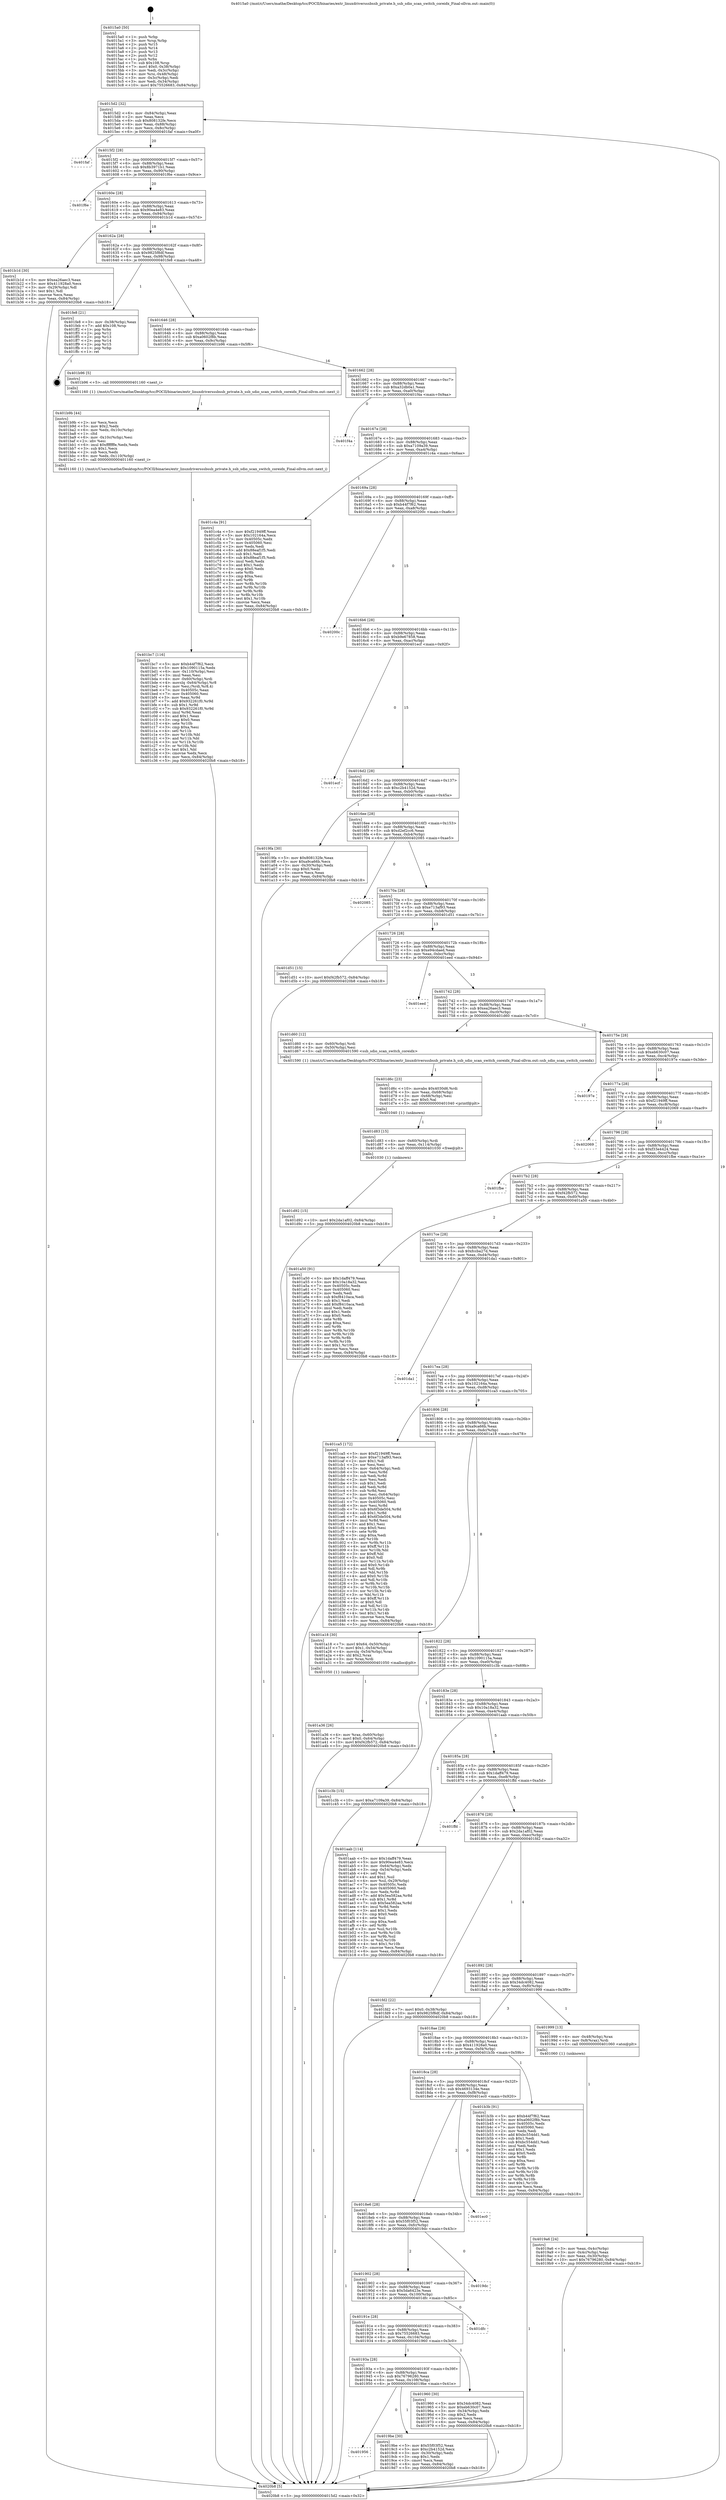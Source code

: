 digraph "0x4015a0" {
  label = "0x4015a0 (/mnt/c/Users/mathe/Desktop/tcc/POCII/binaries/extr_linuxdriversssbssb_private.h_ssb_sdio_scan_switch_coreidx_Final-ollvm.out::main(0))"
  labelloc = "t"
  node[shape=record]

  Entry [label="",width=0.3,height=0.3,shape=circle,fillcolor=black,style=filled]
  "0x4015d2" [label="{
     0x4015d2 [32]\l
     | [instrs]\l
     &nbsp;&nbsp;0x4015d2 \<+6\>: mov -0x84(%rbp),%eax\l
     &nbsp;&nbsp;0x4015d8 \<+2\>: mov %eax,%ecx\l
     &nbsp;&nbsp;0x4015da \<+6\>: sub $0x808132fe,%ecx\l
     &nbsp;&nbsp;0x4015e0 \<+6\>: mov %eax,-0x88(%rbp)\l
     &nbsp;&nbsp;0x4015e6 \<+6\>: mov %ecx,-0x8c(%rbp)\l
     &nbsp;&nbsp;0x4015ec \<+6\>: je 0000000000401faf \<main+0xa0f\>\l
  }"]
  "0x401faf" [label="{
     0x401faf\l
  }", style=dashed]
  "0x4015f2" [label="{
     0x4015f2 [28]\l
     | [instrs]\l
     &nbsp;&nbsp;0x4015f2 \<+5\>: jmp 00000000004015f7 \<main+0x57\>\l
     &nbsp;&nbsp;0x4015f7 \<+6\>: mov -0x88(%rbp),%eax\l
     &nbsp;&nbsp;0x4015fd \<+5\>: sub $0x8b3971b1,%eax\l
     &nbsp;&nbsp;0x401602 \<+6\>: mov %eax,-0x90(%rbp)\l
     &nbsp;&nbsp;0x401608 \<+6\>: je 0000000000401f6e \<main+0x9ce\>\l
  }"]
  Exit [label="",width=0.3,height=0.3,shape=circle,fillcolor=black,style=filled,peripheries=2]
  "0x401f6e" [label="{
     0x401f6e\l
  }", style=dashed]
  "0x40160e" [label="{
     0x40160e [28]\l
     | [instrs]\l
     &nbsp;&nbsp;0x40160e \<+5\>: jmp 0000000000401613 \<main+0x73\>\l
     &nbsp;&nbsp;0x401613 \<+6\>: mov -0x88(%rbp),%eax\l
     &nbsp;&nbsp;0x401619 \<+5\>: sub $0x90ea4e83,%eax\l
     &nbsp;&nbsp;0x40161e \<+6\>: mov %eax,-0x94(%rbp)\l
     &nbsp;&nbsp;0x401624 \<+6\>: je 0000000000401b1d \<main+0x57d\>\l
  }"]
  "0x401d92" [label="{
     0x401d92 [15]\l
     | [instrs]\l
     &nbsp;&nbsp;0x401d92 \<+10\>: movl $0x2da1af02,-0x84(%rbp)\l
     &nbsp;&nbsp;0x401d9c \<+5\>: jmp 00000000004020b8 \<main+0xb18\>\l
  }"]
  "0x401b1d" [label="{
     0x401b1d [30]\l
     | [instrs]\l
     &nbsp;&nbsp;0x401b1d \<+5\>: mov $0xea26aec3,%eax\l
     &nbsp;&nbsp;0x401b22 \<+5\>: mov $0x411928a0,%ecx\l
     &nbsp;&nbsp;0x401b27 \<+3\>: mov -0x29(%rbp),%dl\l
     &nbsp;&nbsp;0x401b2a \<+3\>: test $0x1,%dl\l
     &nbsp;&nbsp;0x401b2d \<+3\>: cmovne %ecx,%eax\l
     &nbsp;&nbsp;0x401b30 \<+6\>: mov %eax,-0x84(%rbp)\l
     &nbsp;&nbsp;0x401b36 \<+5\>: jmp 00000000004020b8 \<main+0xb18\>\l
  }"]
  "0x40162a" [label="{
     0x40162a [28]\l
     | [instrs]\l
     &nbsp;&nbsp;0x40162a \<+5\>: jmp 000000000040162f \<main+0x8f\>\l
     &nbsp;&nbsp;0x40162f \<+6\>: mov -0x88(%rbp),%eax\l
     &nbsp;&nbsp;0x401635 \<+5\>: sub $0x9825f8df,%eax\l
     &nbsp;&nbsp;0x40163a \<+6\>: mov %eax,-0x98(%rbp)\l
     &nbsp;&nbsp;0x401640 \<+6\>: je 0000000000401fe8 \<main+0xa48\>\l
  }"]
  "0x401d83" [label="{
     0x401d83 [15]\l
     | [instrs]\l
     &nbsp;&nbsp;0x401d83 \<+4\>: mov -0x60(%rbp),%rdi\l
     &nbsp;&nbsp;0x401d87 \<+6\>: mov %eax,-0x114(%rbp)\l
     &nbsp;&nbsp;0x401d8d \<+5\>: call 0000000000401030 \<free@plt\>\l
     | [calls]\l
     &nbsp;&nbsp;0x401030 \{1\} (unknown)\l
  }"]
  "0x401fe8" [label="{
     0x401fe8 [21]\l
     | [instrs]\l
     &nbsp;&nbsp;0x401fe8 \<+3\>: mov -0x38(%rbp),%eax\l
     &nbsp;&nbsp;0x401feb \<+7\>: add $0x108,%rsp\l
     &nbsp;&nbsp;0x401ff2 \<+1\>: pop %rbx\l
     &nbsp;&nbsp;0x401ff3 \<+2\>: pop %r12\l
     &nbsp;&nbsp;0x401ff5 \<+2\>: pop %r13\l
     &nbsp;&nbsp;0x401ff7 \<+2\>: pop %r14\l
     &nbsp;&nbsp;0x401ff9 \<+2\>: pop %r15\l
     &nbsp;&nbsp;0x401ffb \<+1\>: pop %rbp\l
     &nbsp;&nbsp;0x401ffc \<+1\>: ret\l
  }"]
  "0x401646" [label="{
     0x401646 [28]\l
     | [instrs]\l
     &nbsp;&nbsp;0x401646 \<+5\>: jmp 000000000040164b \<main+0xab\>\l
     &nbsp;&nbsp;0x40164b \<+6\>: mov -0x88(%rbp),%eax\l
     &nbsp;&nbsp;0x401651 \<+5\>: sub $0xa0602f8b,%eax\l
     &nbsp;&nbsp;0x401656 \<+6\>: mov %eax,-0x9c(%rbp)\l
     &nbsp;&nbsp;0x40165c \<+6\>: je 0000000000401b96 \<main+0x5f6\>\l
  }"]
  "0x401d6c" [label="{
     0x401d6c [23]\l
     | [instrs]\l
     &nbsp;&nbsp;0x401d6c \<+10\>: movabs $0x4030d6,%rdi\l
     &nbsp;&nbsp;0x401d76 \<+3\>: mov %eax,-0x68(%rbp)\l
     &nbsp;&nbsp;0x401d79 \<+3\>: mov -0x68(%rbp),%esi\l
     &nbsp;&nbsp;0x401d7c \<+2\>: mov $0x0,%al\l
     &nbsp;&nbsp;0x401d7e \<+5\>: call 0000000000401040 \<printf@plt\>\l
     | [calls]\l
     &nbsp;&nbsp;0x401040 \{1\} (unknown)\l
  }"]
  "0x401b96" [label="{
     0x401b96 [5]\l
     | [instrs]\l
     &nbsp;&nbsp;0x401b96 \<+5\>: call 0000000000401160 \<next_i\>\l
     | [calls]\l
     &nbsp;&nbsp;0x401160 \{1\} (/mnt/c/Users/mathe/Desktop/tcc/POCII/binaries/extr_linuxdriversssbssb_private.h_ssb_sdio_scan_switch_coreidx_Final-ollvm.out::next_i)\l
  }"]
  "0x401662" [label="{
     0x401662 [28]\l
     | [instrs]\l
     &nbsp;&nbsp;0x401662 \<+5\>: jmp 0000000000401667 \<main+0xc7\>\l
     &nbsp;&nbsp;0x401667 \<+6\>: mov -0x88(%rbp),%eax\l
     &nbsp;&nbsp;0x40166d \<+5\>: sub $0xa32db0a1,%eax\l
     &nbsp;&nbsp;0x401672 \<+6\>: mov %eax,-0xa0(%rbp)\l
     &nbsp;&nbsp;0x401678 \<+6\>: je 0000000000401f4a \<main+0x9aa\>\l
  }"]
  "0x401bc7" [label="{
     0x401bc7 [116]\l
     | [instrs]\l
     &nbsp;&nbsp;0x401bc7 \<+5\>: mov $0xb44f7f62,%ecx\l
     &nbsp;&nbsp;0x401bcc \<+5\>: mov $0x1090115a,%edx\l
     &nbsp;&nbsp;0x401bd1 \<+6\>: mov -0x110(%rbp),%esi\l
     &nbsp;&nbsp;0x401bd7 \<+3\>: imul %eax,%esi\l
     &nbsp;&nbsp;0x401bda \<+4\>: mov -0x60(%rbp),%rdi\l
     &nbsp;&nbsp;0x401bde \<+4\>: movslq -0x64(%rbp),%r8\l
     &nbsp;&nbsp;0x401be2 \<+4\>: mov %esi,(%rdi,%r8,4)\l
     &nbsp;&nbsp;0x401be6 \<+7\>: mov 0x40505c,%eax\l
     &nbsp;&nbsp;0x401bed \<+7\>: mov 0x405060,%esi\l
     &nbsp;&nbsp;0x401bf4 \<+3\>: mov %eax,%r9d\l
     &nbsp;&nbsp;0x401bf7 \<+7\>: add $0x932261f0,%r9d\l
     &nbsp;&nbsp;0x401bfe \<+4\>: sub $0x1,%r9d\l
     &nbsp;&nbsp;0x401c02 \<+7\>: sub $0x932261f0,%r9d\l
     &nbsp;&nbsp;0x401c09 \<+4\>: imul %r9d,%eax\l
     &nbsp;&nbsp;0x401c0d \<+3\>: and $0x1,%eax\l
     &nbsp;&nbsp;0x401c10 \<+3\>: cmp $0x0,%eax\l
     &nbsp;&nbsp;0x401c13 \<+4\>: sete %r10b\l
     &nbsp;&nbsp;0x401c17 \<+3\>: cmp $0xa,%esi\l
     &nbsp;&nbsp;0x401c1a \<+4\>: setl %r11b\l
     &nbsp;&nbsp;0x401c1e \<+3\>: mov %r10b,%bl\l
     &nbsp;&nbsp;0x401c21 \<+3\>: and %r11b,%bl\l
     &nbsp;&nbsp;0x401c24 \<+3\>: xor %r11b,%r10b\l
     &nbsp;&nbsp;0x401c27 \<+3\>: or %r10b,%bl\l
     &nbsp;&nbsp;0x401c2a \<+3\>: test $0x1,%bl\l
     &nbsp;&nbsp;0x401c2d \<+3\>: cmovne %edx,%ecx\l
     &nbsp;&nbsp;0x401c30 \<+6\>: mov %ecx,-0x84(%rbp)\l
     &nbsp;&nbsp;0x401c36 \<+5\>: jmp 00000000004020b8 \<main+0xb18\>\l
  }"]
  "0x401f4a" [label="{
     0x401f4a\l
  }", style=dashed]
  "0x40167e" [label="{
     0x40167e [28]\l
     | [instrs]\l
     &nbsp;&nbsp;0x40167e \<+5\>: jmp 0000000000401683 \<main+0xe3\>\l
     &nbsp;&nbsp;0x401683 \<+6\>: mov -0x88(%rbp),%eax\l
     &nbsp;&nbsp;0x401689 \<+5\>: sub $0xa7109a39,%eax\l
     &nbsp;&nbsp;0x40168e \<+6\>: mov %eax,-0xa4(%rbp)\l
     &nbsp;&nbsp;0x401694 \<+6\>: je 0000000000401c4a \<main+0x6aa\>\l
  }"]
  "0x401b9b" [label="{
     0x401b9b [44]\l
     | [instrs]\l
     &nbsp;&nbsp;0x401b9b \<+2\>: xor %ecx,%ecx\l
     &nbsp;&nbsp;0x401b9d \<+5\>: mov $0x2,%edx\l
     &nbsp;&nbsp;0x401ba2 \<+6\>: mov %edx,-0x10c(%rbp)\l
     &nbsp;&nbsp;0x401ba8 \<+1\>: cltd\l
     &nbsp;&nbsp;0x401ba9 \<+6\>: mov -0x10c(%rbp),%esi\l
     &nbsp;&nbsp;0x401baf \<+2\>: idiv %esi\l
     &nbsp;&nbsp;0x401bb1 \<+6\>: imul $0xfffffffe,%edx,%edx\l
     &nbsp;&nbsp;0x401bb7 \<+3\>: sub $0x1,%ecx\l
     &nbsp;&nbsp;0x401bba \<+2\>: sub %ecx,%edx\l
     &nbsp;&nbsp;0x401bbc \<+6\>: mov %edx,-0x110(%rbp)\l
     &nbsp;&nbsp;0x401bc2 \<+5\>: call 0000000000401160 \<next_i\>\l
     | [calls]\l
     &nbsp;&nbsp;0x401160 \{1\} (/mnt/c/Users/mathe/Desktop/tcc/POCII/binaries/extr_linuxdriversssbssb_private.h_ssb_sdio_scan_switch_coreidx_Final-ollvm.out::next_i)\l
  }"]
  "0x401c4a" [label="{
     0x401c4a [91]\l
     | [instrs]\l
     &nbsp;&nbsp;0x401c4a \<+5\>: mov $0xf21949ff,%eax\l
     &nbsp;&nbsp;0x401c4f \<+5\>: mov $0x102164a,%ecx\l
     &nbsp;&nbsp;0x401c54 \<+7\>: mov 0x40505c,%edx\l
     &nbsp;&nbsp;0x401c5b \<+7\>: mov 0x405060,%esi\l
     &nbsp;&nbsp;0x401c62 \<+2\>: mov %edx,%edi\l
     &nbsp;&nbsp;0x401c64 \<+6\>: add $0x88eaf1f5,%edi\l
     &nbsp;&nbsp;0x401c6a \<+3\>: sub $0x1,%edi\l
     &nbsp;&nbsp;0x401c6d \<+6\>: sub $0x88eaf1f5,%edi\l
     &nbsp;&nbsp;0x401c73 \<+3\>: imul %edi,%edx\l
     &nbsp;&nbsp;0x401c76 \<+3\>: and $0x1,%edx\l
     &nbsp;&nbsp;0x401c79 \<+3\>: cmp $0x0,%edx\l
     &nbsp;&nbsp;0x401c7c \<+4\>: sete %r8b\l
     &nbsp;&nbsp;0x401c80 \<+3\>: cmp $0xa,%esi\l
     &nbsp;&nbsp;0x401c83 \<+4\>: setl %r9b\l
     &nbsp;&nbsp;0x401c87 \<+3\>: mov %r8b,%r10b\l
     &nbsp;&nbsp;0x401c8a \<+3\>: and %r9b,%r10b\l
     &nbsp;&nbsp;0x401c8d \<+3\>: xor %r9b,%r8b\l
     &nbsp;&nbsp;0x401c90 \<+3\>: or %r8b,%r10b\l
     &nbsp;&nbsp;0x401c93 \<+4\>: test $0x1,%r10b\l
     &nbsp;&nbsp;0x401c97 \<+3\>: cmovne %ecx,%eax\l
     &nbsp;&nbsp;0x401c9a \<+6\>: mov %eax,-0x84(%rbp)\l
     &nbsp;&nbsp;0x401ca0 \<+5\>: jmp 00000000004020b8 \<main+0xb18\>\l
  }"]
  "0x40169a" [label="{
     0x40169a [28]\l
     | [instrs]\l
     &nbsp;&nbsp;0x40169a \<+5\>: jmp 000000000040169f \<main+0xff\>\l
     &nbsp;&nbsp;0x40169f \<+6\>: mov -0x88(%rbp),%eax\l
     &nbsp;&nbsp;0x4016a5 \<+5\>: sub $0xb44f7f62,%eax\l
     &nbsp;&nbsp;0x4016aa \<+6\>: mov %eax,-0xa8(%rbp)\l
     &nbsp;&nbsp;0x4016b0 \<+6\>: je 000000000040200c \<main+0xa6c\>\l
  }"]
  "0x401a36" [label="{
     0x401a36 [26]\l
     | [instrs]\l
     &nbsp;&nbsp;0x401a36 \<+4\>: mov %rax,-0x60(%rbp)\l
     &nbsp;&nbsp;0x401a3a \<+7\>: movl $0x0,-0x64(%rbp)\l
     &nbsp;&nbsp;0x401a41 \<+10\>: movl $0xf42fb572,-0x84(%rbp)\l
     &nbsp;&nbsp;0x401a4b \<+5\>: jmp 00000000004020b8 \<main+0xb18\>\l
  }"]
  "0x40200c" [label="{
     0x40200c\l
  }", style=dashed]
  "0x4016b6" [label="{
     0x4016b6 [28]\l
     | [instrs]\l
     &nbsp;&nbsp;0x4016b6 \<+5\>: jmp 00000000004016bb \<main+0x11b\>\l
     &nbsp;&nbsp;0x4016bb \<+6\>: mov -0x88(%rbp),%eax\l
     &nbsp;&nbsp;0x4016c1 \<+5\>: sub $0xb9e67858,%eax\l
     &nbsp;&nbsp;0x4016c6 \<+6\>: mov %eax,-0xac(%rbp)\l
     &nbsp;&nbsp;0x4016cc \<+6\>: je 0000000000401ecf \<main+0x92f\>\l
  }"]
  "0x401956" [label="{
     0x401956\l
  }", style=dashed]
  "0x401ecf" [label="{
     0x401ecf\l
  }", style=dashed]
  "0x4016d2" [label="{
     0x4016d2 [28]\l
     | [instrs]\l
     &nbsp;&nbsp;0x4016d2 \<+5\>: jmp 00000000004016d7 \<main+0x137\>\l
     &nbsp;&nbsp;0x4016d7 \<+6\>: mov -0x88(%rbp),%eax\l
     &nbsp;&nbsp;0x4016dd \<+5\>: sub $0xc2b4152d,%eax\l
     &nbsp;&nbsp;0x4016e2 \<+6\>: mov %eax,-0xb0(%rbp)\l
     &nbsp;&nbsp;0x4016e8 \<+6\>: je 00000000004019fa \<main+0x45a\>\l
  }"]
  "0x4019be" [label="{
     0x4019be [30]\l
     | [instrs]\l
     &nbsp;&nbsp;0x4019be \<+5\>: mov $0x55f03f52,%eax\l
     &nbsp;&nbsp;0x4019c3 \<+5\>: mov $0xc2b4152d,%ecx\l
     &nbsp;&nbsp;0x4019c8 \<+3\>: mov -0x30(%rbp),%edx\l
     &nbsp;&nbsp;0x4019cb \<+3\>: cmp $0x1,%edx\l
     &nbsp;&nbsp;0x4019ce \<+3\>: cmovl %ecx,%eax\l
     &nbsp;&nbsp;0x4019d1 \<+6\>: mov %eax,-0x84(%rbp)\l
     &nbsp;&nbsp;0x4019d7 \<+5\>: jmp 00000000004020b8 \<main+0xb18\>\l
  }"]
  "0x4019fa" [label="{
     0x4019fa [30]\l
     | [instrs]\l
     &nbsp;&nbsp;0x4019fa \<+5\>: mov $0x808132fe,%eax\l
     &nbsp;&nbsp;0x4019ff \<+5\>: mov $0xa9ca66b,%ecx\l
     &nbsp;&nbsp;0x401a04 \<+3\>: mov -0x30(%rbp),%edx\l
     &nbsp;&nbsp;0x401a07 \<+3\>: cmp $0x0,%edx\l
     &nbsp;&nbsp;0x401a0a \<+3\>: cmove %ecx,%eax\l
     &nbsp;&nbsp;0x401a0d \<+6\>: mov %eax,-0x84(%rbp)\l
     &nbsp;&nbsp;0x401a13 \<+5\>: jmp 00000000004020b8 \<main+0xb18\>\l
  }"]
  "0x4016ee" [label="{
     0x4016ee [28]\l
     | [instrs]\l
     &nbsp;&nbsp;0x4016ee \<+5\>: jmp 00000000004016f3 \<main+0x153\>\l
     &nbsp;&nbsp;0x4016f3 \<+6\>: mov -0x88(%rbp),%eax\l
     &nbsp;&nbsp;0x4016f9 \<+5\>: sub $0xd2ef2cc6,%eax\l
     &nbsp;&nbsp;0x4016fe \<+6\>: mov %eax,-0xb4(%rbp)\l
     &nbsp;&nbsp;0x401704 \<+6\>: je 0000000000402085 \<main+0xae5\>\l
  }"]
  "0x4019a6" [label="{
     0x4019a6 [24]\l
     | [instrs]\l
     &nbsp;&nbsp;0x4019a6 \<+3\>: mov %eax,-0x4c(%rbp)\l
     &nbsp;&nbsp;0x4019a9 \<+3\>: mov -0x4c(%rbp),%eax\l
     &nbsp;&nbsp;0x4019ac \<+3\>: mov %eax,-0x30(%rbp)\l
     &nbsp;&nbsp;0x4019af \<+10\>: movl $0x76796280,-0x84(%rbp)\l
     &nbsp;&nbsp;0x4019b9 \<+5\>: jmp 00000000004020b8 \<main+0xb18\>\l
  }"]
  "0x402085" [label="{
     0x402085\l
  }", style=dashed]
  "0x40170a" [label="{
     0x40170a [28]\l
     | [instrs]\l
     &nbsp;&nbsp;0x40170a \<+5\>: jmp 000000000040170f \<main+0x16f\>\l
     &nbsp;&nbsp;0x40170f \<+6\>: mov -0x88(%rbp),%eax\l
     &nbsp;&nbsp;0x401715 \<+5\>: sub $0xe713af93,%eax\l
     &nbsp;&nbsp;0x40171a \<+6\>: mov %eax,-0xb8(%rbp)\l
     &nbsp;&nbsp;0x401720 \<+6\>: je 0000000000401d51 \<main+0x7b1\>\l
  }"]
  "0x4015a0" [label="{
     0x4015a0 [50]\l
     | [instrs]\l
     &nbsp;&nbsp;0x4015a0 \<+1\>: push %rbp\l
     &nbsp;&nbsp;0x4015a1 \<+3\>: mov %rsp,%rbp\l
     &nbsp;&nbsp;0x4015a4 \<+2\>: push %r15\l
     &nbsp;&nbsp;0x4015a6 \<+2\>: push %r14\l
     &nbsp;&nbsp;0x4015a8 \<+2\>: push %r13\l
     &nbsp;&nbsp;0x4015aa \<+2\>: push %r12\l
     &nbsp;&nbsp;0x4015ac \<+1\>: push %rbx\l
     &nbsp;&nbsp;0x4015ad \<+7\>: sub $0x108,%rsp\l
     &nbsp;&nbsp;0x4015b4 \<+7\>: movl $0x0,-0x38(%rbp)\l
     &nbsp;&nbsp;0x4015bb \<+3\>: mov %edi,-0x3c(%rbp)\l
     &nbsp;&nbsp;0x4015be \<+4\>: mov %rsi,-0x48(%rbp)\l
     &nbsp;&nbsp;0x4015c2 \<+3\>: mov -0x3c(%rbp),%edi\l
     &nbsp;&nbsp;0x4015c5 \<+3\>: mov %edi,-0x34(%rbp)\l
     &nbsp;&nbsp;0x4015c8 \<+10\>: movl $0x75526683,-0x84(%rbp)\l
  }"]
  "0x401d51" [label="{
     0x401d51 [15]\l
     | [instrs]\l
     &nbsp;&nbsp;0x401d51 \<+10\>: movl $0xf42fb572,-0x84(%rbp)\l
     &nbsp;&nbsp;0x401d5b \<+5\>: jmp 00000000004020b8 \<main+0xb18\>\l
  }"]
  "0x401726" [label="{
     0x401726 [28]\l
     | [instrs]\l
     &nbsp;&nbsp;0x401726 \<+5\>: jmp 000000000040172b \<main+0x18b\>\l
     &nbsp;&nbsp;0x40172b \<+6\>: mov -0x88(%rbp),%eax\l
     &nbsp;&nbsp;0x401731 \<+5\>: sub $0xe94cdaed,%eax\l
     &nbsp;&nbsp;0x401736 \<+6\>: mov %eax,-0xbc(%rbp)\l
     &nbsp;&nbsp;0x40173c \<+6\>: je 0000000000401eed \<main+0x94d\>\l
  }"]
  "0x4020b8" [label="{
     0x4020b8 [5]\l
     | [instrs]\l
     &nbsp;&nbsp;0x4020b8 \<+5\>: jmp 00000000004015d2 \<main+0x32\>\l
  }"]
  "0x401eed" [label="{
     0x401eed\l
  }", style=dashed]
  "0x401742" [label="{
     0x401742 [28]\l
     | [instrs]\l
     &nbsp;&nbsp;0x401742 \<+5\>: jmp 0000000000401747 \<main+0x1a7\>\l
     &nbsp;&nbsp;0x401747 \<+6\>: mov -0x88(%rbp),%eax\l
     &nbsp;&nbsp;0x40174d \<+5\>: sub $0xea26aec3,%eax\l
     &nbsp;&nbsp;0x401752 \<+6\>: mov %eax,-0xc0(%rbp)\l
     &nbsp;&nbsp;0x401758 \<+6\>: je 0000000000401d60 \<main+0x7c0\>\l
  }"]
  "0x40193a" [label="{
     0x40193a [28]\l
     | [instrs]\l
     &nbsp;&nbsp;0x40193a \<+5\>: jmp 000000000040193f \<main+0x39f\>\l
     &nbsp;&nbsp;0x40193f \<+6\>: mov -0x88(%rbp),%eax\l
     &nbsp;&nbsp;0x401945 \<+5\>: sub $0x76796280,%eax\l
     &nbsp;&nbsp;0x40194a \<+6\>: mov %eax,-0x108(%rbp)\l
     &nbsp;&nbsp;0x401950 \<+6\>: je 00000000004019be \<main+0x41e\>\l
  }"]
  "0x401d60" [label="{
     0x401d60 [12]\l
     | [instrs]\l
     &nbsp;&nbsp;0x401d60 \<+4\>: mov -0x60(%rbp),%rdi\l
     &nbsp;&nbsp;0x401d64 \<+3\>: mov -0x50(%rbp),%esi\l
     &nbsp;&nbsp;0x401d67 \<+5\>: call 0000000000401590 \<ssb_sdio_scan_switch_coreidx\>\l
     | [calls]\l
     &nbsp;&nbsp;0x401590 \{1\} (/mnt/c/Users/mathe/Desktop/tcc/POCII/binaries/extr_linuxdriversssbssb_private.h_ssb_sdio_scan_switch_coreidx_Final-ollvm.out::ssb_sdio_scan_switch_coreidx)\l
  }"]
  "0x40175e" [label="{
     0x40175e [28]\l
     | [instrs]\l
     &nbsp;&nbsp;0x40175e \<+5\>: jmp 0000000000401763 \<main+0x1c3\>\l
     &nbsp;&nbsp;0x401763 \<+6\>: mov -0x88(%rbp),%eax\l
     &nbsp;&nbsp;0x401769 \<+5\>: sub $0xeb630c07,%eax\l
     &nbsp;&nbsp;0x40176e \<+6\>: mov %eax,-0xc4(%rbp)\l
     &nbsp;&nbsp;0x401774 \<+6\>: je 000000000040197e \<main+0x3de\>\l
  }"]
  "0x401960" [label="{
     0x401960 [30]\l
     | [instrs]\l
     &nbsp;&nbsp;0x401960 \<+5\>: mov $0x34dc4082,%eax\l
     &nbsp;&nbsp;0x401965 \<+5\>: mov $0xeb630c07,%ecx\l
     &nbsp;&nbsp;0x40196a \<+3\>: mov -0x34(%rbp),%edx\l
     &nbsp;&nbsp;0x40196d \<+3\>: cmp $0x2,%edx\l
     &nbsp;&nbsp;0x401970 \<+3\>: cmovne %ecx,%eax\l
     &nbsp;&nbsp;0x401973 \<+6\>: mov %eax,-0x84(%rbp)\l
     &nbsp;&nbsp;0x401979 \<+5\>: jmp 00000000004020b8 \<main+0xb18\>\l
  }"]
  "0x40197e" [label="{
     0x40197e\l
  }", style=dashed]
  "0x40177a" [label="{
     0x40177a [28]\l
     | [instrs]\l
     &nbsp;&nbsp;0x40177a \<+5\>: jmp 000000000040177f \<main+0x1df\>\l
     &nbsp;&nbsp;0x40177f \<+6\>: mov -0x88(%rbp),%eax\l
     &nbsp;&nbsp;0x401785 \<+5\>: sub $0xf21949ff,%eax\l
     &nbsp;&nbsp;0x40178a \<+6\>: mov %eax,-0xc8(%rbp)\l
     &nbsp;&nbsp;0x401790 \<+6\>: je 0000000000402069 \<main+0xac9\>\l
  }"]
  "0x40191e" [label="{
     0x40191e [28]\l
     | [instrs]\l
     &nbsp;&nbsp;0x40191e \<+5\>: jmp 0000000000401923 \<main+0x383\>\l
     &nbsp;&nbsp;0x401923 \<+6\>: mov -0x88(%rbp),%eax\l
     &nbsp;&nbsp;0x401929 \<+5\>: sub $0x75526683,%eax\l
     &nbsp;&nbsp;0x40192e \<+6\>: mov %eax,-0x104(%rbp)\l
     &nbsp;&nbsp;0x401934 \<+6\>: je 0000000000401960 \<main+0x3c0\>\l
  }"]
  "0x402069" [label="{
     0x402069\l
  }", style=dashed]
  "0x401796" [label="{
     0x401796 [28]\l
     | [instrs]\l
     &nbsp;&nbsp;0x401796 \<+5\>: jmp 000000000040179b \<main+0x1fb\>\l
     &nbsp;&nbsp;0x40179b \<+6\>: mov -0x88(%rbp),%eax\l
     &nbsp;&nbsp;0x4017a1 \<+5\>: sub $0xf33e4424,%eax\l
     &nbsp;&nbsp;0x4017a6 \<+6\>: mov %eax,-0xcc(%rbp)\l
     &nbsp;&nbsp;0x4017ac \<+6\>: je 0000000000401fbe \<main+0xa1e\>\l
  }"]
  "0x401dfc" [label="{
     0x401dfc\l
  }", style=dashed]
  "0x401fbe" [label="{
     0x401fbe\l
  }", style=dashed]
  "0x4017b2" [label="{
     0x4017b2 [28]\l
     | [instrs]\l
     &nbsp;&nbsp;0x4017b2 \<+5\>: jmp 00000000004017b7 \<main+0x217\>\l
     &nbsp;&nbsp;0x4017b7 \<+6\>: mov -0x88(%rbp),%eax\l
     &nbsp;&nbsp;0x4017bd \<+5\>: sub $0xf42fb572,%eax\l
     &nbsp;&nbsp;0x4017c2 \<+6\>: mov %eax,-0xd0(%rbp)\l
     &nbsp;&nbsp;0x4017c8 \<+6\>: je 0000000000401a50 \<main+0x4b0\>\l
  }"]
  "0x401902" [label="{
     0x401902 [28]\l
     | [instrs]\l
     &nbsp;&nbsp;0x401902 \<+5\>: jmp 0000000000401907 \<main+0x367\>\l
     &nbsp;&nbsp;0x401907 \<+6\>: mov -0x88(%rbp),%eax\l
     &nbsp;&nbsp;0x40190d \<+5\>: sub $0x5da6423e,%eax\l
     &nbsp;&nbsp;0x401912 \<+6\>: mov %eax,-0x100(%rbp)\l
     &nbsp;&nbsp;0x401918 \<+6\>: je 0000000000401dfc \<main+0x85c\>\l
  }"]
  "0x401a50" [label="{
     0x401a50 [91]\l
     | [instrs]\l
     &nbsp;&nbsp;0x401a50 \<+5\>: mov $0x1daff479,%eax\l
     &nbsp;&nbsp;0x401a55 \<+5\>: mov $0x10a18a32,%ecx\l
     &nbsp;&nbsp;0x401a5a \<+7\>: mov 0x40505c,%edx\l
     &nbsp;&nbsp;0x401a61 \<+7\>: mov 0x405060,%esi\l
     &nbsp;&nbsp;0x401a68 \<+2\>: mov %edx,%edi\l
     &nbsp;&nbsp;0x401a6a \<+6\>: sub $0xf8410aca,%edi\l
     &nbsp;&nbsp;0x401a70 \<+3\>: sub $0x1,%edi\l
     &nbsp;&nbsp;0x401a73 \<+6\>: add $0xf8410aca,%edi\l
     &nbsp;&nbsp;0x401a79 \<+3\>: imul %edi,%edx\l
     &nbsp;&nbsp;0x401a7c \<+3\>: and $0x1,%edx\l
     &nbsp;&nbsp;0x401a7f \<+3\>: cmp $0x0,%edx\l
     &nbsp;&nbsp;0x401a82 \<+4\>: sete %r8b\l
     &nbsp;&nbsp;0x401a86 \<+3\>: cmp $0xa,%esi\l
     &nbsp;&nbsp;0x401a89 \<+4\>: setl %r9b\l
     &nbsp;&nbsp;0x401a8d \<+3\>: mov %r8b,%r10b\l
     &nbsp;&nbsp;0x401a90 \<+3\>: and %r9b,%r10b\l
     &nbsp;&nbsp;0x401a93 \<+3\>: xor %r9b,%r8b\l
     &nbsp;&nbsp;0x401a96 \<+3\>: or %r8b,%r10b\l
     &nbsp;&nbsp;0x401a99 \<+4\>: test $0x1,%r10b\l
     &nbsp;&nbsp;0x401a9d \<+3\>: cmovne %ecx,%eax\l
     &nbsp;&nbsp;0x401aa0 \<+6\>: mov %eax,-0x84(%rbp)\l
     &nbsp;&nbsp;0x401aa6 \<+5\>: jmp 00000000004020b8 \<main+0xb18\>\l
  }"]
  "0x4017ce" [label="{
     0x4017ce [28]\l
     | [instrs]\l
     &nbsp;&nbsp;0x4017ce \<+5\>: jmp 00000000004017d3 \<main+0x233\>\l
     &nbsp;&nbsp;0x4017d3 \<+6\>: mov -0x88(%rbp),%eax\l
     &nbsp;&nbsp;0x4017d9 \<+5\>: sub $0xfccba27d,%eax\l
     &nbsp;&nbsp;0x4017de \<+6\>: mov %eax,-0xd4(%rbp)\l
     &nbsp;&nbsp;0x4017e4 \<+6\>: je 0000000000401da1 \<main+0x801\>\l
  }"]
  "0x4019dc" [label="{
     0x4019dc\l
  }", style=dashed]
  "0x401da1" [label="{
     0x401da1\l
  }", style=dashed]
  "0x4017ea" [label="{
     0x4017ea [28]\l
     | [instrs]\l
     &nbsp;&nbsp;0x4017ea \<+5\>: jmp 00000000004017ef \<main+0x24f\>\l
     &nbsp;&nbsp;0x4017ef \<+6\>: mov -0x88(%rbp),%eax\l
     &nbsp;&nbsp;0x4017f5 \<+5\>: sub $0x102164a,%eax\l
     &nbsp;&nbsp;0x4017fa \<+6\>: mov %eax,-0xd8(%rbp)\l
     &nbsp;&nbsp;0x401800 \<+6\>: je 0000000000401ca5 \<main+0x705\>\l
  }"]
  "0x4018e6" [label="{
     0x4018e6 [28]\l
     | [instrs]\l
     &nbsp;&nbsp;0x4018e6 \<+5\>: jmp 00000000004018eb \<main+0x34b\>\l
     &nbsp;&nbsp;0x4018eb \<+6\>: mov -0x88(%rbp),%eax\l
     &nbsp;&nbsp;0x4018f1 \<+5\>: sub $0x55f03f52,%eax\l
     &nbsp;&nbsp;0x4018f6 \<+6\>: mov %eax,-0xfc(%rbp)\l
     &nbsp;&nbsp;0x4018fc \<+6\>: je 00000000004019dc \<main+0x43c\>\l
  }"]
  "0x401ca5" [label="{
     0x401ca5 [172]\l
     | [instrs]\l
     &nbsp;&nbsp;0x401ca5 \<+5\>: mov $0xf21949ff,%eax\l
     &nbsp;&nbsp;0x401caa \<+5\>: mov $0xe713af93,%ecx\l
     &nbsp;&nbsp;0x401caf \<+2\>: mov $0x1,%dl\l
     &nbsp;&nbsp;0x401cb1 \<+2\>: xor %esi,%esi\l
     &nbsp;&nbsp;0x401cb3 \<+3\>: mov -0x64(%rbp),%edi\l
     &nbsp;&nbsp;0x401cb6 \<+3\>: mov %esi,%r8d\l
     &nbsp;&nbsp;0x401cb9 \<+3\>: sub %edi,%r8d\l
     &nbsp;&nbsp;0x401cbc \<+2\>: mov %esi,%edi\l
     &nbsp;&nbsp;0x401cbe \<+3\>: sub $0x1,%edi\l
     &nbsp;&nbsp;0x401cc1 \<+3\>: add %edi,%r8d\l
     &nbsp;&nbsp;0x401cc4 \<+3\>: sub %r8d,%esi\l
     &nbsp;&nbsp;0x401cc7 \<+3\>: mov %esi,-0x64(%rbp)\l
     &nbsp;&nbsp;0x401cca \<+7\>: mov 0x40505c,%esi\l
     &nbsp;&nbsp;0x401cd1 \<+7\>: mov 0x405060,%edi\l
     &nbsp;&nbsp;0x401cd8 \<+3\>: mov %esi,%r8d\l
     &nbsp;&nbsp;0x401cdb \<+7\>: sub $0x6f3de504,%r8d\l
     &nbsp;&nbsp;0x401ce2 \<+4\>: sub $0x1,%r8d\l
     &nbsp;&nbsp;0x401ce6 \<+7\>: add $0x6f3de504,%r8d\l
     &nbsp;&nbsp;0x401ced \<+4\>: imul %r8d,%esi\l
     &nbsp;&nbsp;0x401cf1 \<+3\>: and $0x1,%esi\l
     &nbsp;&nbsp;0x401cf4 \<+3\>: cmp $0x0,%esi\l
     &nbsp;&nbsp;0x401cf7 \<+4\>: sete %r9b\l
     &nbsp;&nbsp;0x401cfb \<+3\>: cmp $0xa,%edi\l
     &nbsp;&nbsp;0x401cfe \<+4\>: setl %r10b\l
     &nbsp;&nbsp;0x401d02 \<+3\>: mov %r9b,%r11b\l
     &nbsp;&nbsp;0x401d05 \<+4\>: xor $0xff,%r11b\l
     &nbsp;&nbsp;0x401d09 \<+3\>: mov %r10b,%bl\l
     &nbsp;&nbsp;0x401d0c \<+3\>: xor $0xff,%bl\l
     &nbsp;&nbsp;0x401d0f \<+3\>: xor $0x0,%dl\l
     &nbsp;&nbsp;0x401d12 \<+3\>: mov %r11b,%r14b\l
     &nbsp;&nbsp;0x401d15 \<+4\>: and $0x0,%r14b\l
     &nbsp;&nbsp;0x401d19 \<+3\>: and %dl,%r9b\l
     &nbsp;&nbsp;0x401d1c \<+3\>: mov %bl,%r15b\l
     &nbsp;&nbsp;0x401d1f \<+4\>: and $0x0,%r15b\l
     &nbsp;&nbsp;0x401d23 \<+3\>: and %dl,%r10b\l
     &nbsp;&nbsp;0x401d26 \<+3\>: or %r9b,%r14b\l
     &nbsp;&nbsp;0x401d29 \<+3\>: or %r10b,%r15b\l
     &nbsp;&nbsp;0x401d2c \<+3\>: xor %r15b,%r14b\l
     &nbsp;&nbsp;0x401d2f \<+3\>: or %bl,%r11b\l
     &nbsp;&nbsp;0x401d32 \<+4\>: xor $0xff,%r11b\l
     &nbsp;&nbsp;0x401d36 \<+3\>: or $0x0,%dl\l
     &nbsp;&nbsp;0x401d39 \<+3\>: and %dl,%r11b\l
     &nbsp;&nbsp;0x401d3c \<+3\>: or %r11b,%r14b\l
     &nbsp;&nbsp;0x401d3f \<+4\>: test $0x1,%r14b\l
     &nbsp;&nbsp;0x401d43 \<+3\>: cmovne %ecx,%eax\l
     &nbsp;&nbsp;0x401d46 \<+6\>: mov %eax,-0x84(%rbp)\l
     &nbsp;&nbsp;0x401d4c \<+5\>: jmp 00000000004020b8 \<main+0xb18\>\l
  }"]
  "0x401806" [label="{
     0x401806 [28]\l
     | [instrs]\l
     &nbsp;&nbsp;0x401806 \<+5\>: jmp 000000000040180b \<main+0x26b\>\l
     &nbsp;&nbsp;0x40180b \<+6\>: mov -0x88(%rbp),%eax\l
     &nbsp;&nbsp;0x401811 \<+5\>: sub $0xa9ca66b,%eax\l
     &nbsp;&nbsp;0x401816 \<+6\>: mov %eax,-0xdc(%rbp)\l
     &nbsp;&nbsp;0x40181c \<+6\>: je 0000000000401a18 \<main+0x478\>\l
  }"]
  "0x401ec0" [label="{
     0x401ec0\l
  }", style=dashed]
  "0x401a18" [label="{
     0x401a18 [30]\l
     | [instrs]\l
     &nbsp;&nbsp;0x401a18 \<+7\>: movl $0x64,-0x50(%rbp)\l
     &nbsp;&nbsp;0x401a1f \<+7\>: movl $0x1,-0x54(%rbp)\l
     &nbsp;&nbsp;0x401a26 \<+4\>: movslq -0x54(%rbp),%rax\l
     &nbsp;&nbsp;0x401a2a \<+4\>: shl $0x2,%rax\l
     &nbsp;&nbsp;0x401a2e \<+3\>: mov %rax,%rdi\l
     &nbsp;&nbsp;0x401a31 \<+5\>: call 0000000000401050 \<malloc@plt\>\l
     | [calls]\l
     &nbsp;&nbsp;0x401050 \{1\} (unknown)\l
  }"]
  "0x401822" [label="{
     0x401822 [28]\l
     | [instrs]\l
     &nbsp;&nbsp;0x401822 \<+5\>: jmp 0000000000401827 \<main+0x287\>\l
     &nbsp;&nbsp;0x401827 \<+6\>: mov -0x88(%rbp),%eax\l
     &nbsp;&nbsp;0x40182d \<+5\>: sub $0x1090115a,%eax\l
     &nbsp;&nbsp;0x401832 \<+6\>: mov %eax,-0xe0(%rbp)\l
     &nbsp;&nbsp;0x401838 \<+6\>: je 0000000000401c3b \<main+0x69b\>\l
  }"]
  "0x4018ca" [label="{
     0x4018ca [28]\l
     | [instrs]\l
     &nbsp;&nbsp;0x4018ca \<+5\>: jmp 00000000004018cf \<main+0x32f\>\l
     &nbsp;&nbsp;0x4018cf \<+6\>: mov -0x88(%rbp),%eax\l
     &nbsp;&nbsp;0x4018d5 \<+5\>: sub $0x4693134e,%eax\l
     &nbsp;&nbsp;0x4018da \<+6\>: mov %eax,-0xf8(%rbp)\l
     &nbsp;&nbsp;0x4018e0 \<+6\>: je 0000000000401ec0 \<main+0x920\>\l
  }"]
  "0x401c3b" [label="{
     0x401c3b [15]\l
     | [instrs]\l
     &nbsp;&nbsp;0x401c3b \<+10\>: movl $0xa7109a39,-0x84(%rbp)\l
     &nbsp;&nbsp;0x401c45 \<+5\>: jmp 00000000004020b8 \<main+0xb18\>\l
  }"]
  "0x40183e" [label="{
     0x40183e [28]\l
     | [instrs]\l
     &nbsp;&nbsp;0x40183e \<+5\>: jmp 0000000000401843 \<main+0x2a3\>\l
     &nbsp;&nbsp;0x401843 \<+6\>: mov -0x88(%rbp),%eax\l
     &nbsp;&nbsp;0x401849 \<+5\>: sub $0x10a18a32,%eax\l
     &nbsp;&nbsp;0x40184e \<+6\>: mov %eax,-0xe4(%rbp)\l
     &nbsp;&nbsp;0x401854 \<+6\>: je 0000000000401aab \<main+0x50b\>\l
  }"]
  "0x401b3b" [label="{
     0x401b3b [91]\l
     | [instrs]\l
     &nbsp;&nbsp;0x401b3b \<+5\>: mov $0xb44f7f62,%eax\l
     &nbsp;&nbsp;0x401b40 \<+5\>: mov $0xa0602f8b,%ecx\l
     &nbsp;&nbsp;0x401b45 \<+7\>: mov 0x40505c,%edx\l
     &nbsp;&nbsp;0x401b4c \<+7\>: mov 0x405060,%esi\l
     &nbsp;&nbsp;0x401b53 \<+2\>: mov %edx,%edi\l
     &nbsp;&nbsp;0x401b55 \<+6\>: add $0xbc554dd1,%edi\l
     &nbsp;&nbsp;0x401b5b \<+3\>: sub $0x1,%edi\l
     &nbsp;&nbsp;0x401b5e \<+6\>: sub $0xbc554dd1,%edi\l
     &nbsp;&nbsp;0x401b64 \<+3\>: imul %edi,%edx\l
     &nbsp;&nbsp;0x401b67 \<+3\>: and $0x1,%edx\l
     &nbsp;&nbsp;0x401b6a \<+3\>: cmp $0x0,%edx\l
     &nbsp;&nbsp;0x401b6d \<+4\>: sete %r8b\l
     &nbsp;&nbsp;0x401b71 \<+3\>: cmp $0xa,%esi\l
     &nbsp;&nbsp;0x401b74 \<+4\>: setl %r9b\l
     &nbsp;&nbsp;0x401b78 \<+3\>: mov %r8b,%r10b\l
     &nbsp;&nbsp;0x401b7b \<+3\>: and %r9b,%r10b\l
     &nbsp;&nbsp;0x401b7e \<+3\>: xor %r9b,%r8b\l
     &nbsp;&nbsp;0x401b81 \<+3\>: or %r8b,%r10b\l
     &nbsp;&nbsp;0x401b84 \<+4\>: test $0x1,%r10b\l
     &nbsp;&nbsp;0x401b88 \<+3\>: cmovne %ecx,%eax\l
     &nbsp;&nbsp;0x401b8b \<+6\>: mov %eax,-0x84(%rbp)\l
     &nbsp;&nbsp;0x401b91 \<+5\>: jmp 00000000004020b8 \<main+0xb18\>\l
  }"]
  "0x401aab" [label="{
     0x401aab [114]\l
     | [instrs]\l
     &nbsp;&nbsp;0x401aab \<+5\>: mov $0x1daff479,%eax\l
     &nbsp;&nbsp;0x401ab0 \<+5\>: mov $0x90ea4e83,%ecx\l
     &nbsp;&nbsp;0x401ab5 \<+3\>: mov -0x64(%rbp),%edx\l
     &nbsp;&nbsp;0x401ab8 \<+3\>: cmp -0x54(%rbp),%edx\l
     &nbsp;&nbsp;0x401abb \<+4\>: setl %sil\l
     &nbsp;&nbsp;0x401abf \<+4\>: and $0x1,%sil\l
     &nbsp;&nbsp;0x401ac3 \<+4\>: mov %sil,-0x29(%rbp)\l
     &nbsp;&nbsp;0x401ac7 \<+7\>: mov 0x40505c,%edx\l
     &nbsp;&nbsp;0x401ace \<+7\>: mov 0x405060,%edi\l
     &nbsp;&nbsp;0x401ad5 \<+3\>: mov %edx,%r8d\l
     &nbsp;&nbsp;0x401ad8 \<+7\>: add $0x5ea582aa,%r8d\l
     &nbsp;&nbsp;0x401adf \<+4\>: sub $0x1,%r8d\l
     &nbsp;&nbsp;0x401ae3 \<+7\>: sub $0x5ea582aa,%r8d\l
     &nbsp;&nbsp;0x401aea \<+4\>: imul %r8d,%edx\l
     &nbsp;&nbsp;0x401aee \<+3\>: and $0x1,%edx\l
     &nbsp;&nbsp;0x401af1 \<+3\>: cmp $0x0,%edx\l
     &nbsp;&nbsp;0x401af4 \<+4\>: sete %sil\l
     &nbsp;&nbsp;0x401af8 \<+3\>: cmp $0xa,%edi\l
     &nbsp;&nbsp;0x401afb \<+4\>: setl %r9b\l
     &nbsp;&nbsp;0x401aff \<+3\>: mov %sil,%r10b\l
     &nbsp;&nbsp;0x401b02 \<+3\>: and %r9b,%r10b\l
     &nbsp;&nbsp;0x401b05 \<+3\>: xor %r9b,%sil\l
     &nbsp;&nbsp;0x401b08 \<+3\>: or %sil,%r10b\l
     &nbsp;&nbsp;0x401b0b \<+4\>: test $0x1,%r10b\l
     &nbsp;&nbsp;0x401b0f \<+3\>: cmovne %ecx,%eax\l
     &nbsp;&nbsp;0x401b12 \<+6\>: mov %eax,-0x84(%rbp)\l
     &nbsp;&nbsp;0x401b18 \<+5\>: jmp 00000000004020b8 \<main+0xb18\>\l
  }"]
  "0x40185a" [label="{
     0x40185a [28]\l
     | [instrs]\l
     &nbsp;&nbsp;0x40185a \<+5\>: jmp 000000000040185f \<main+0x2bf\>\l
     &nbsp;&nbsp;0x40185f \<+6\>: mov -0x88(%rbp),%eax\l
     &nbsp;&nbsp;0x401865 \<+5\>: sub $0x1daff479,%eax\l
     &nbsp;&nbsp;0x40186a \<+6\>: mov %eax,-0xe8(%rbp)\l
     &nbsp;&nbsp;0x401870 \<+6\>: je 0000000000401ffd \<main+0xa5d\>\l
  }"]
  "0x4018ae" [label="{
     0x4018ae [28]\l
     | [instrs]\l
     &nbsp;&nbsp;0x4018ae \<+5\>: jmp 00000000004018b3 \<main+0x313\>\l
     &nbsp;&nbsp;0x4018b3 \<+6\>: mov -0x88(%rbp),%eax\l
     &nbsp;&nbsp;0x4018b9 \<+5\>: sub $0x411928a0,%eax\l
     &nbsp;&nbsp;0x4018be \<+6\>: mov %eax,-0xf4(%rbp)\l
     &nbsp;&nbsp;0x4018c4 \<+6\>: je 0000000000401b3b \<main+0x59b\>\l
  }"]
  "0x401ffd" [label="{
     0x401ffd\l
  }", style=dashed]
  "0x401876" [label="{
     0x401876 [28]\l
     | [instrs]\l
     &nbsp;&nbsp;0x401876 \<+5\>: jmp 000000000040187b \<main+0x2db\>\l
     &nbsp;&nbsp;0x40187b \<+6\>: mov -0x88(%rbp),%eax\l
     &nbsp;&nbsp;0x401881 \<+5\>: sub $0x2da1af02,%eax\l
     &nbsp;&nbsp;0x401886 \<+6\>: mov %eax,-0xec(%rbp)\l
     &nbsp;&nbsp;0x40188c \<+6\>: je 0000000000401fd2 \<main+0xa32\>\l
  }"]
  "0x401999" [label="{
     0x401999 [13]\l
     | [instrs]\l
     &nbsp;&nbsp;0x401999 \<+4\>: mov -0x48(%rbp),%rax\l
     &nbsp;&nbsp;0x40199d \<+4\>: mov 0x8(%rax),%rdi\l
     &nbsp;&nbsp;0x4019a1 \<+5\>: call 0000000000401060 \<atoi@plt\>\l
     | [calls]\l
     &nbsp;&nbsp;0x401060 \{1\} (unknown)\l
  }"]
  "0x401fd2" [label="{
     0x401fd2 [22]\l
     | [instrs]\l
     &nbsp;&nbsp;0x401fd2 \<+7\>: movl $0x0,-0x38(%rbp)\l
     &nbsp;&nbsp;0x401fd9 \<+10\>: movl $0x9825f8df,-0x84(%rbp)\l
     &nbsp;&nbsp;0x401fe3 \<+5\>: jmp 00000000004020b8 \<main+0xb18\>\l
  }"]
  "0x401892" [label="{
     0x401892 [28]\l
     | [instrs]\l
     &nbsp;&nbsp;0x401892 \<+5\>: jmp 0000000000401897 \<main+0x2f7\>\l
     &nbsp;&nbsp;0x401897 \<+6\>: mov -0x88(%rbp),%eax\l
     &nbsp;&nbsp;0x40189d \<+5\>: sub $0x34dc4082,%eax\l
     &nbsp;&nbsp;0x4018a2 \<+6\>: mov %eax,-0xf0(%rbp)\l
     &nbsp;&nbsp;0x4018a8 \<+6\>: je 0000000000401999 \<main+0x3f9\>\l
  }"]
  Entry -> "0x4015a0" [label=" 1"]
  "0x4015d2" -> "0x401faf" [label=" 0"]
  "0x4015d2" -> "0x4015f2" [label=" 20"]
  "0x401fe8" -> Exit [label=" 1"]
  "0x4015f2" -> "0x401f6e" [label=" 0"]
  "0x4015f2" -> "0x40160e" [label=" 20"]
  "0x401fd2" -> "0x4020b8" [label=" 1"]
  "0x40160e" -> "0x401b1d" [label=" 2"]
  "0x40160e" -> "0x40162a" [label=" 18"]
  "0x401d92" -> "0x4020b8" [label=" 1"]
  "0x40162a" -> "0x401fe8" [label=" 1"]
  "0x40162a" -> "0x401646" [label=" 17"]
  "0x401d83" -> "0x401d92" [label=" 1"]
  "0x401646" -> "0x401b96" [label=" 1"]
  "0x401646" -> "0x401662" [label=" 16"]
  "0x401d6c" -> "0x401d83" [label=" 1"]
  "0x401662" -> "0x401f4a" [label=" 0"]
  "0x401662" -> "0x40167e" [label=" 16"]
  "0x401d60" -> "0x401d6c" [label=" 1"]
  "0x40167e" -> "0x401c4a" [label=" 1"]
  "0x40167e" -> "0x40169a" [label=" 15"]
  "0x401d51" -> "0x4020b8" [label=" 1"]
  "0x40169a" -> "0x40200c" [label=" 0"]
  "0x40169a" -> "0x4016b6" [label=" 15"]
  "0x401ca5" -> "0x4020b8" [label=" 1"]
  "0x4016b6" -> "0x401ecf" [label=" 0"]
  "0x4016b6" -> "0x4016d2" [label=" 15"]
  "0x401c4a" -> "0x4020b8" [label=" 1"]
  "0x4016d2" -> "0x4019fa" [label=" 1"]
  "0x4016d2" -> "0x4016ee" [label=" 14"]
  "0x401c3b" -> "0x4020b8" [label=" 1"]
  "0x4016ee" -> "0x402085" [label=" 0"]
  "0x4016ee" -> "0x40170a" [label=" 14"]
  "0x401b9b" -> "0x401bc7" [label=" 1"]
  "0x40170a" -> "0x401d51" [label=" 1"]
  "0x40170a" -> "0x401726" [label=" 13"]
  "0x401b96" -> "0x401b9b" [label=" 1"]
  "0x401726" -> "0x401eed" [label=" 0"]
  "0x401726" -> "0x401742" [label=" 13"]
  "0x401b3b" -> "0x4020b8" [label=" 1"]
  "0x401742" -> "0x401d60" [label=" 1"]
  "0x401742" -> "0x40175e" [label=" 12"]
  "0x401b1d" -> "0x4020b8" [label=" 2"]
  "0x40175e" -> "0x40197e" [label=" 0"]
  "0x40175e" -> "0x40177a" [label=" 12"]
  "0x401aab" -> "0x4020b8" [label=" 2"]
  "0x40177a" -> "0x402069" [label=" 0"]
  "0x40177a" -> "0x401796" [label=" 12"]
  "0x401a36" -> "0x4020b8" [label=" 1"]
  "0x401796" -> "0x401fbe" [label=" 0"]
  "0x401796" -> "0x4017b2" [label=" 12"]
  "0x401a18" -> "0x401a36" [label=" 1"]
  "0x4017b2" -> "0x401a50" [label=" 2"]
  "0x4017b2" -> "0x4017ce" [label=" 10"]
  "0x4019be" -> "0x4020b8" [label=" 1"]
  "0x4017ce" -> "0x401da1" [label=" 0"]
  "0x4017ce" -> "0x4017ea" [label=" 10"]
  "0x40193a" -> "0x401956" [label=" 0"]
  "0x4017ea" -> "0x401ca5" [label=" 1"]
  "0x4017ea" -> "0x401806" [label=" 9"]
  "0x401bc7" -> "0x4020b8" [label=" 1"]
  "0x401806" -> "0x401a18" [label=" 1"]
  "0x401806" -> "0x401822" [label=" 8"]
  "0x4019a6" -> "0x4020b8" [label=" 1"]
  "0x401822" -> "0x401c3b" [label=" 1"]
  "0x401822" -> "0x40183e" [label=" 7"]
  "0x4020b8" -> "0x4015d2" [label=" 19"]
  "0x40183e" -> "0x401aab" [label=" 2"]
  "0x40183e" -> "0x40185a" [label=" 5"]
  "0x4015a0" -> "0x4015d2" [label=" 1"]
  "0x40185a" -> "0x401ffd" [label=" 0"]
  "0x40185a" -> "0x401876" [label=" 5"]
  "0x40191e" -> "0x40193a" [label=" 1"]
  "0x401876" -> "0x401fd2" [label=" 1"]
  "0x401876" -> "0x401892" [label=" 4"]
  "0x40191e" -> "0x401960" [label=" 1"]
  "0x401892" -> "0x401999" [label=" 1"]
  "0x401892" -> "0x4018ae" [label=" 3"]
  "0x401960" -> "0x4020b8" [label=" 1"]
  "0x4018ae" -> "0x401b3b" [label=" 1"]
  "0x4018ae" -> "0x4018ca" [label=" 2"]
  "0x401999" -> "0x4019a6" [label=" 1"]
  "0x4018ca" -> "0x401ec0" [label=" 0"]
  "0x4018ca" -> "0x4018e6" [label=" 2"]
  "0x40193a" -> "0x4019be" [label=" 1"]
  "0x4018e6" -> "0x4019dc" [label=" 0"]
  "0x4018e6" -> "0x401902" [label=" 2"]
  "0x4019fa" -> "0x4020b8" [label=" 1"]
  "0x401902" -> "0x401dfc" [label=" 0"]
  "0x401902" -> "0x40191e" [label=" 2"]
  "0x401a50" -> "0x4020b8" [label=" 2"]
}
